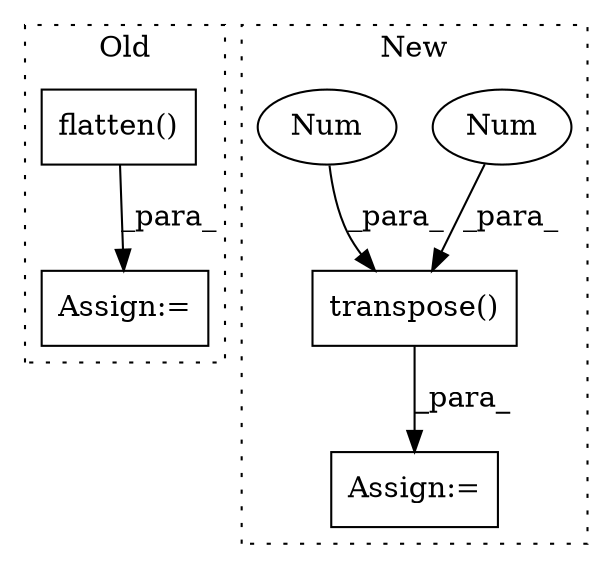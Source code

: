 digraph G {
subgraph cluster0 {
1 [label="flatten()" a="75" s="4186,4205" l="18,1" shape="box"];
5 [label="Assign:=" a="68" s="4183" l="3" shape="box"];
label = "Old";
style="dotted";
}
subgraph cluster1 {
2 [label="transpose()" a="75" s="1462,1491" l="25,1" shape="box"];
3 [label="Num" a="76" s="1487" l="1" shape="ellipse"];
4 [label="Num" a="76" s="1490" l="1" shape="ellipse"];
6 [label="Assign:=" a="68" s="1459" l="3" shape="box"];
label = "New";
style="dotted";
}
1 -> 5 [label="_para_"];
2 -> 6 [label="_para_"];
3 -> 2 [label="_para_"];
4 -> 2 [label="_para_"];
}